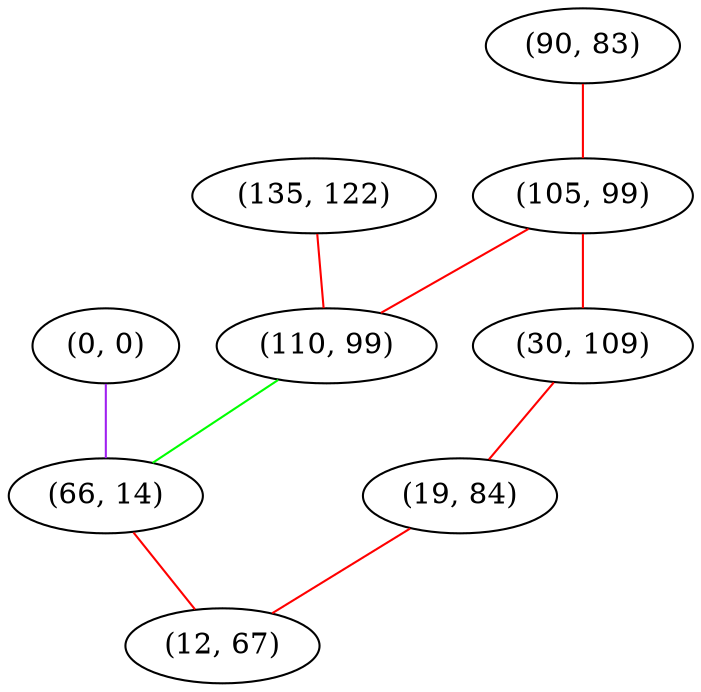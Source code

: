 graph "" {
"(0, 0)";
"(135, 122)";
"(90, 83)";
"(105, 99)";
"(30, 109)";
"(110, 99)";
"(66, 14)";
"(19, 84)";
"(12, 67)";
"(0, 0)" -- "(66, 14)"  [color=purple, key=0, weight=4];
"(135, 122)" -- "(110, 99)"  [color=red, key=0, weight=1];
"(90, 83)" -- "(105, 99)"  [color=red, key=0, weight=1];
"(105, 99)" -- "(110, 99)"  [color=red, key=0, weight=1];
"(105, 99)" -- "(30, 109)"  [color=red, key=0, weight=1];
"(30, 109)" -- "(19, 84)"  [color=red, key=0, weight=1];
"(110, 99)" -- "(66, 14)"  [color=green, key=0, weight=2];
"(66, 14)" -- "(12, 67)"  [color=red, key=0, weight=1];
"(19, 84)" -- "(12, 67)"  [color=red, key=0, weight=1];
}
